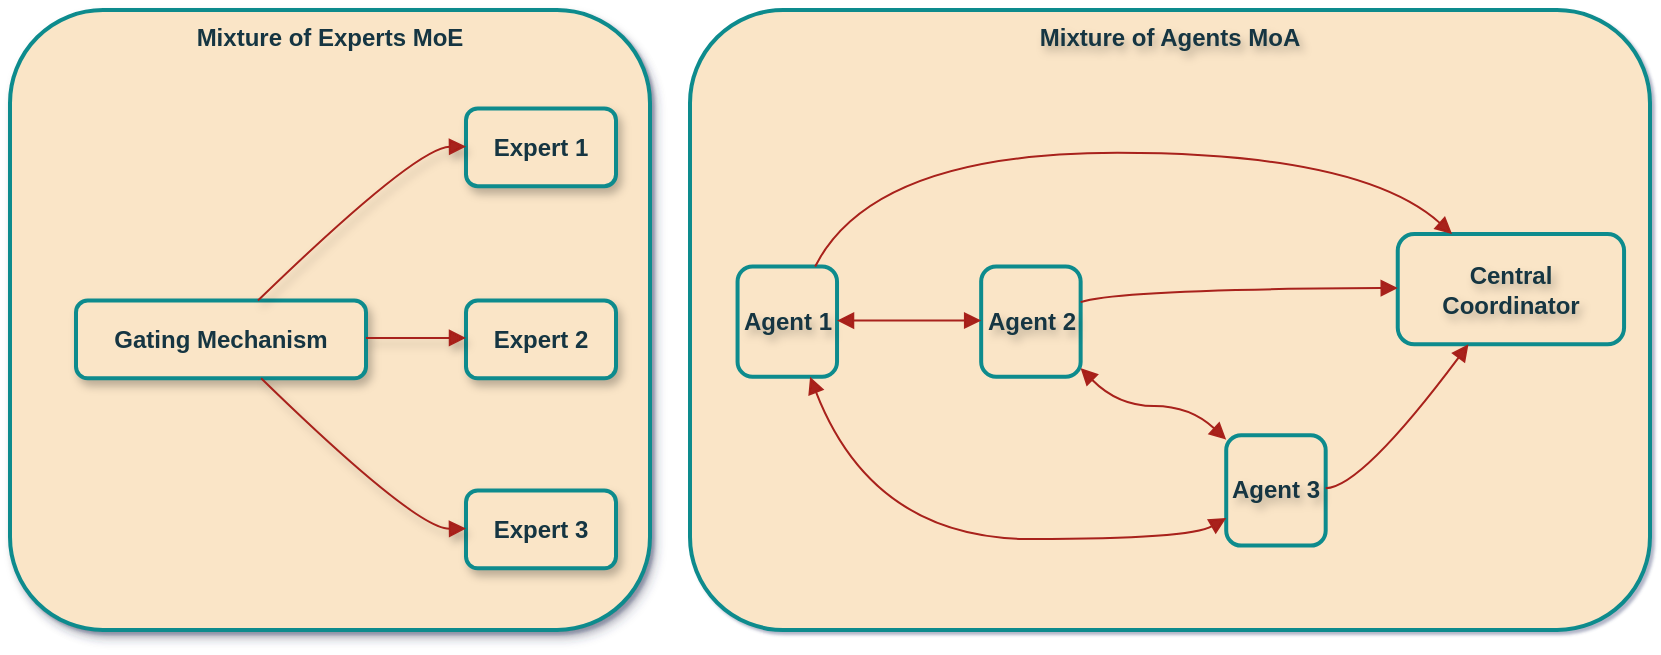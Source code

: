 <mxfile version="24.6.4" type="device">
  <diagram name="Page-1" id="knlCSKVCDbkQ8kgV9lCx">
    <mxGraphModel dx="954" dy="674" grid="0" gridSize="10" guides="1" tooltips="1" connect="1" arrows="1" fold="1" page="1" pageScale="1" pageWidth="827" pageHeight="1169" background="#ffffff" math="0" shadow="1">
      <root>
        <mxCell id="0" />
        <mxCell id="1" parent="0" />
        <mxCell id="yYoDhuyMQvKjoaT-4YMJ-1" value="Mixture of Experts MoE" style="whiteSpace=wrap;strokeWidth=2;verticalAlign=top;hachureGap=4;fontFamily=Helvetica;shadow=1;fontStyle=1;labelBackgroundColor=none;fillColor=#FAE5C7;strokeColor=#0F8B8D;fontColor=#143642;rounded=1;" vertex="1" parent="1">
          <mxGeometry x="20" y="20" width="320" height="310" as="geometry" />
        </mxCell>
        <mxCell id="yYoDhuyMQvKjoaT-4YMJ-2" value="Gating Mechanism" style="whiteSpace=wrap;strokeWidth=2;hachureGap=4;fontFamily=Helvetica;shadow=1;fontStyle=1;labelBackgroundColor=none;fillColor=#FAE5C7;strokeColor=#0F8B8D;fontColor=#143642;rounded=1;" vertex="1" parent="yYoDhuyMQvKjoaT-4YMJ-1">
          <mxGeometry x="33" y="145.277" width="145" height="38.893" as="geometry" />
        </mxCell>
        <mxCell id="yYoDhuyMQvKjoaT-4YMJ-3" value="Expert 1" style="whiteSpace=wrap;strokeWidth=2;hachureGap=4;fontFamily=Helvetica;shadow=1;fontStyle=1;labelBackgroundColor=none;fillColor=#FAE5C7;strokeColor=#0F8B8D;fontColor=#143642;rounded=1;" vertex="1" parent="yYoDhuyMQvKjoaT-4YMJ-1">
          <mxGeometry x="228" y="49.188" width="75" height="38.893" as="geometry" />
        </mxCell>
        <mxCell id="yYoDhuyMQvKjoaT-4YMJ-4" value="Expert 2" style="whiteSpace=wrap;strokeWidth=2;hachureGap=4;fontFamily=Helvetica;shadow=1;fontStyle=1;labelBackgroundColor=none;fillColor=#FAE5C7;strokeColor=#0F8B8D;fontColor=#143642;rounded=1;" vertex="1" parent="yYoDhuyMQvKjoaT-4YMJ-1">
          <mxGeometry x="228" y="145.277" width="75" height="38.893" as="geometry" />
        </mxCell>
        <mxCell id="yYoDhuyMQvKjoaT-4YMJ-5" value="Expert 3" style="whiteSpace=wrap;strokeWidth=2;hachureGap=4;fontFamily=Helvetica;shadow=1;fontStyle=1;labelBackgroundColor=none;fillColor=#FAE5C7;strokeColor=#0F8B8D;fontColor=#143642;rounded=1;" vertex="1" parent="yYoDhuyMQvKjoaT-4YMJ-1">
          <mxGeometry x="228" y="240.221" width="75" height="38.893" as="geometry" />
        </mxCell>
        <mxCell id="yYoDhuyMQvKjoaT-4YMJ-6" value="" style="curved=1;startArrow=none;endArrow=block;exitX=0.63;exitY=-0.01;entryX=0;entryY=0.49;rounded=1;hachureGap=4;fontFamily=Helvetica;shadow=1;fontStyle=1;labelBackgroundColor=none;strokeColor=#A8201A;fontColor=default;" edge="1" parent="yYoDhuyMQvKjoaT-4YMJ-1" source="yYoDhuyMQvKjoaT-4YMJ-2" target="yYoDhuyMQvKjoaT-4YMJ-3">
          <mxGeometry relative="1" as="geometry">
            <Array as="points">
              <mxPoint x="203" y="68.635" />
            </Array>
          </mxGeometry>
        </mxCell>
        <mxCell id="yYoDhuyMQvKjoaT-4YMJ-7" value="" style="curved=1;startArrow=none;endArrow=block;exitX=1;exitY=0.48;entryX=0;entryY=0.48;rounded=1;hachureGap=4;fontFamily=Helvetica;shadow=1;fontStyle=1;labelBackgroundColor=none;strokeColor=#A8201A;fontColor=default;" edge="1" parent="yYoDhuyMQvKjoaT-4YMJ-1" source="yYoDhuyMQvKjoaT-4YMJ-2" target="yYoDhuyMQvKjoaT-4YMJ-4">
          <mxGeometry relative="1" as="geometry">
            <Array as="points" />
          </mxGeometry>
        </mxCell>
        <mxCell id="yYoDhuyMQvKjoaT-4YMJ-8" value="" style="curved=1;startArrow=none;endArrow=block;exitX=0.63;exitY=0.97;entryX=0;entryY=0.49;rounded=1;hachureGap=4;fontFamily=Helvetica;shadow=1;fontStyle=1;labelBackgroundColor=none;strokeColor=#A8201A;fontColor=default;" edge="1" parent="yYoDhuyMQvKjoaT-4YMJ-1" source="yYoDhuyMQvKjoaT-4YMJ-2" target="yYoDhuyMQvKjoaT-4YMJ-5">
          <mxGeometry relative="1" as="geometry">
            <Array as="points">
              <mxPoint x="203" y="259.668" />
            </Array>
          </mxGeometry>
        </mxCell>
        <mxCell id="yYoDhuyMQvKjoaT-4YMJ-9" value="Mixture of Agents MoA" style="whiteSpace=wrap;strokeWidth=2;verticalAlign=top;hachureGap=4;fontFamily=Helvetica;textShadow=1;fontStyle=1;labelBackgroundColor=none;fillColor=#FAE5C7;strokeColor=#0F8B8D;fontColor=#143642;rounded=1;" vertex="1" parent="1">
          <mxGeometry x="360" y="20" width="480" height="310" as="geometry" />
        </mxCell>
        <mxCell id="yYoDhuyMQvKjoaT-4YMJ-10" value="Agent 1" style="whiteSpace=wrap;strokeWidth=2;hachureGap=4;fontFamily=Helvetica;textShadow=1;fontStyle=1;labelBackgroundColor=none;fillColor=#FAE5C7;strokeColor=#0F8B8D;fontColor=#143642;rounded=1;" vertex="1" parent="yYoDhuyMQvKjoaT-4YMJ-9">
          <mxGeometry x="23.784" y="128.22" width="49.73" height="55.183" as="geometry" />
        </mxCell>
        <mxCell id="yYoDhuyMQvKjoaT-4YMJ-11" value="Agent 2" style="whiteSpace=wrap;strokeWidth=2;hachureGap=4;fontFamily=Helvetica;textShadow=1;fontStyle=1;labelBackgroundColor=none;fillColor=#FAE5C7;strokeColor=#0F8B8D;fontColor=#143642;rounded=1;" vertex="1" parent="yYoDhuyMQvKjoaT-4YMJ-9">
          <mxGeometry x="145.586" y="128.22" width="49.73" height="55.183" as="geometry" />
        </mxCell>
        <mxCell id="yYoDhuyMQvKjoaT-4YMJ-12" value="Agent 3" style="whiteSpace=wrap;strokeWidth=2;hachureGap=4;fontFamily=Helvetica;textShadow=1;fontStyle=1;labelBackgroundColor=none;fillColor=#FAE5C7;strokeColor=#0F8B8D;fontColor=#143642;rounded=1;" vertex="1" parent="yYoDhuyMQvKjoaT-4YMJ-9">
          <mxGeometry x="268.108" y="212.618" width="49.73" height="55.183" as="geometry" />
        </mxCell>
        <mxCell id="yYoDhuyMQvKjoaT-4YMJ-13" value="Central Coordinator" style="whiteSpace=wrap;strokeWidth=2;hachureGap=4;fontFamily=Helvetica;textShadow=1;fontStyle=1;labelBackgroundColor=none;fillColor=#FAE5C7;strokeColor=#0F8B8D;fontColor=#143642;rounded=1;" vertex="1" parent="yYoDhuyMQvKjoaT-4YMJ-9">
          <mxGeometry x="353.874" y="111.99" width="113.153" height="55.183" as="geometry" />
        </mxCell>
        <mxCell id="yYoDhuyMQvKjoaT-4YMJ-14" value="" style="curved=1;startArrow=block;endArrow=block;exitX=1.01;exitY=0.49;entryX=0.01;entryY=0.49;rounded=1;hachureGap=4;fontFamily=Helvetica;textShadow=1;fontStyle=1;labelBackgroundColor=none;strokeColor=#A8201A;fontColor=default;" edge="1" parent="yYoDhuyMQvKjoaT-4YMJ-9" source="yYoDhuyMQvKjoaT-4YMJ-10" target="yYoDhuyMQvKjoaT-4YMJ-11">
          <mxGeometry relative="1" as="geometry">
            <Array as="points" />
          </mxGeometry>
        </mxCell>
        <mxCell id="yYoDhuyMQvKjoaT-4YMJ-15" value="" style="curved=1;startArrow=block;endArrow=block;exitX=1.01;exitY=0.93;entryX=0;entryY=0.04;rounded=1;hachureGap=4;fontFamily=Helvetica;textShadow=1;fontStyle=1;labelBackgroundColor=none;strokeColor=#A8201A;fontColor=default;" edge="1" parent="yYoDhuyMQvKjoaT-4YMJ-9" source="yYoDhuyMQvKjoaT-4YMJ-11" target="yYoDhuyMQvKjoaT-4YMJ-12">
          <mxGeometry relative="1" as="geometry">
            <Array as="points">
              <mxPoint x="214.054" y="198.01" />
              <mxPoint x="250.09" y="198.01" />
            </Array>
          </mxGeometry>
        </mxCell>
        <mxCell id="yYoDhuyMQvKjoaT-4YMJ-16" value="" style="curved=1;startArrow=block;endArrow=block;exitX=0;exitY=0.75;entryX=0.72;entryY=0.98;rounded=1;hachureGap=4;fontFamily=Helvetica;textShadow=1;fontStyle=1;labelBackgroundColor=none;strokeColor=#A8201A;fontColor=default;" edge="1" parent="yYoDhuyMQvKjoaT-4YMJ-9" source="yYoDhuyMQvKjoaT-4YMJ-12" target="yYoDhuyMQvKjoaT-4YMJ-10">
          <mxGeometry relative="1" as="geometry">
            <Array as="points">
              <mxPoint x="250.09" y="264.555" />
              <mxPoint x="91.532" y="264.555" />
            </Array>
          </mxGeometry>
        </mxCell>
        <mxCell id="yYoDhuyMQvKjoaT-4YMJ-17" value="" style="curved=1;startArrow=none;endArrow=block;exitX=0.78;exitY=0;entryX=0.24;entryY=0;rounded=1;hachureGap=4;fontFamily=Helvetica;textShadow=1;fontStyle=1;labelBackgroundColor=none;strokeColor=#A8201A;fontColor=default;" edge="1" parent="yYoDhuyMQvKjoaT-4YMJ-9" source="yYoDhuyMQvKjoaT-4YMJ-10" target="yYoDhuyMQvKjoaT-4YMJ-13">
          <mxGeometry relative="1" as="geometry">
            <Array as="points">
              <mxPoint x="91.532" y="71.414" />
              <mxPoint x="335.856" y="71.414" />
            </Array>
          </mxGeometry>
        </mxCell>
        <mxCell id="yYoDhuyMQvKjoaT-4YMJ-18" value="" style="curved=1;startArrow=none;endArrow=block;exitX=1.01;exitY=0.32;entryX=0;entryY=0.49;rounded=1;hachureGap=4;fontFamily=Helvetica;textShadow=1;fontStyle=1;labelBackgroundColor=none;strokeColor=#A8201A;fontColor=default;" edge="1" parent="yYoDhuyMQvKjoaT-4YMJ-9" source="yYoDhuyMQvKjoaT-4YMJ-11" target="yYoDhuyMQvKjoaT-4YMJ-13">
          <mxGeometry relative="1" as="geometry">
            <Array as="points">
              <mxPoint x="214.054" y="139.581" />
            </Array>
          </mxGeometry>
        </mxCell>
        <mxCell id="yYoDhuyMQvKjoaT-4YMJ-19" value="" style="curved=1;startArrow=none;endArrow=block;exitX=1.01;exitY=0.48;entryX=0.32;entryY=0.98;rounded=1;hachureGap=4;fontFamily=Helvetica;textShadow=1;fontStyle=1;labelBackgroundColor=none;strokeColor=#A8201A;fontColor=default;" edge="1" parent="yYoDhuyMQvKjoaT-4YMJ-9" source="yYoDhuyMQvKjoaT-4YMJ-12" target="yYoDhuyMQvKjoaT-4YMJ-13">
          <mxGeometry relative="1" as="geometry">
            <Array as="points">
              <mxPoint x="335.856" y="238.586" />
            </Array>
          </mxGeometry>
        </mxCell>
      </root>
    </mxGraphModel>
  </diagram>
</mxfile>
